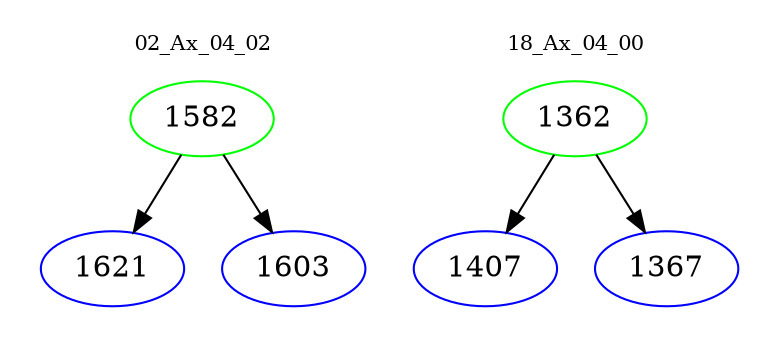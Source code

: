 digraph{
subgraph cluster_0 {
color = white
label = "02_Ax_04_02";
fontsize=10;
T0_1582 [label="1582", color="green"]
T0_1582 -> T0_1621 [color="black"]
T0_1621 [label="1621", color="blue"]
T0_1582 -> T0_1603 [color="black"]
T0_1603 [label="1603", color="blue"]
}
subgraph cluster_1 {
color = white
label = "18_Ax_04_00";
fontsize=10;
T1_1362 [label="1362", color="green"]
T1_1362 -> T1_1407 [color="black"]
T1_1407 [label="1407", color="blue"]
T1_1362 -> T1_1367 [color="black"]
T1_1367 [label="1367", color="blue"]
}
}
